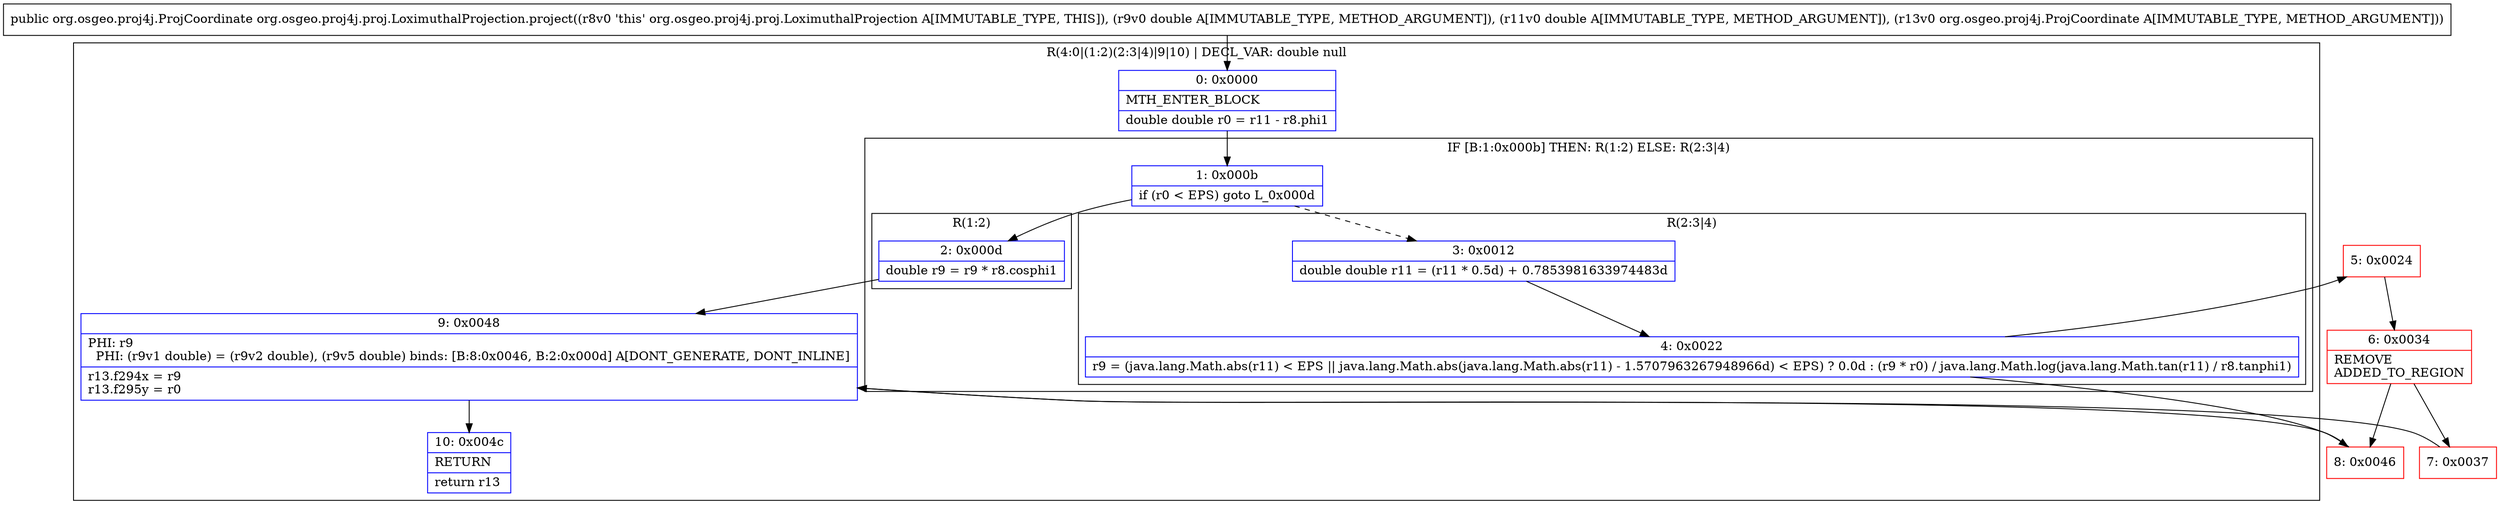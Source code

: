 digraph "CFG fororg.osgeo.proj4j.proj.LoximuthalProjection.project(DDLorg\/osgeo\/proj4j\/ProjCoordinate;)Lorg\/osgeo\/proj4j\/ProjCoordinate;" {
subgraph cluster_Region_1223162109 {
label = "R(4:0|(1:2)(2:3|4)|9|10) | DECL_VAR: double null\l";
node [shape=record,color=blue];
Node_0 [shape=record,label="{0\:\ 0x0000|MTH_ENTER_BLOCK\l|double double r0 = r11 \- r8.phi1\l}"];
subgraph cluster_IfRegion_1157958978 {
label = "IF [B:1:0x000b] THEN: R(1:2) ELSE: R(2:3|4)";
node [shape=record,color=blue];
Node_1 [shape=record,label="{1\:\ 0x000b|if (r0 \< EPS) goto L_0x000d\l}"];
subgraph cluster_Region_1005330468 {
label = "R(1:2)";
node [shape=record,color=blue];
Node_2 [shape=record,label="{2\:\ 0x000d|double r9 = r9 * r8.cosphi1\l}"];
}
subgraph cluster_Region_1251789954 {
label = "R(2:3|4)";
node [shape=record,color=blue];
Node_3 [shape=record,label="{3\:\ 0x0012|double double r11 = (r11 * 0.5d) + 0.7853981633974483d\l}"];
Node_4 [shape=record,label="{4\:\ 0x0022|r9 = (java.lang.Math.abs(r11) \< EPS \|\| java.lang.Math.abs(java.lang.Math.abs(r11) \- 1.5707963267948966d) \< EPS) ? 0.0d : (r9 * r0) \/ java.lang.Math.log(java.lang.Math.tan(r11) \/ r8.tanphi1)\l}"];
}
}
Node_9 [shape=record,label="{9\:\ 0x0048|PHI: r9 \l  PHI: (r9v1 double) = (r9v2 double), (r9v5 double) binds: [B:8:0x0046, B:2:0x000d] A[DONT_GENERATE, DONT_INLINE]\l|r13.f294x = r9\lr13.f295y = r0\l}"];
Node_10 [shape=record,label="{10\:\ 0x004c|RETURN\l|return r13\l}"];
}
Node_5 [shape=record,color=red,label="{5\:\ 0x0024}"];
Node_6 [shape=record,color=red,label="{6\:\ 0x0034|REMOVE\lADDED_TO_REGION\l}"];
Node_7 [shape=record,color=red,label="{7\:\ 0x0037}"];
Node_8 [shape=record,color=red,label="{8\:\ 0x0046}"];
MethodNode[shape=record,label="{public org.osgeo.proj4j.ProjCoordinate org.osgeo.proj4j.proj.LoximuthalProjection.project((r8v0 'this' org.osgeo.proj4j.proj.LoximuthalProjection A[IMMUTABLE_TYPE, THIS]), (r9v0 double A[IMMUTABLE_TYPE, METHOD_ARGUMENT]), (r11v0 double A[IMMUTABLE_TYPE, METHOD_ARGUMENT]), (r13v0 org.osgeo.proj4j.ProjCoordinate A[IMMUTABLE_TYPE, METHOD_ARGUMENT])) }"];
MethodNode -> Node_0;
Node_0 -> Node_1;
Node_1 -> Node_2;
Node_1 -> Node_3[style=dashed];
Node_2 -> Node_9;
Node_3 -> Node_4;
Node_4 -> Node_5;
Node_4 -> Node_8;
Node_9 -> Node_10;
Node_5 -> Node_6;
Node_6 -> Node_7;
Node_6 -> Node_8;
Node_7 -> Node_9;
Node_8 -> Node_9;
}

